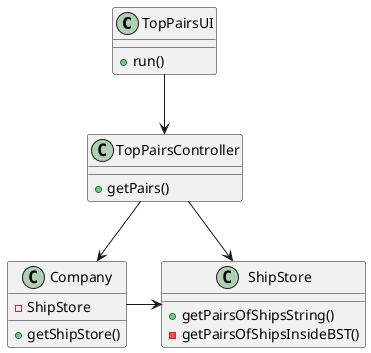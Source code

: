 @startuml
class TopPairsUI{
+run()
}

class Company{
-ShipStore
+getShipStore()
}

class TopPairsController{
+getPairs()
}

class ShipStore{
+getPairsOfShipsString()
-getPairsOfShipsInsideBST()
}

TopPairsUI --> TopPairsController
TopPairsController --> Company
Company -> ShipStore
TopPairsController--> ShipStore
@enduml